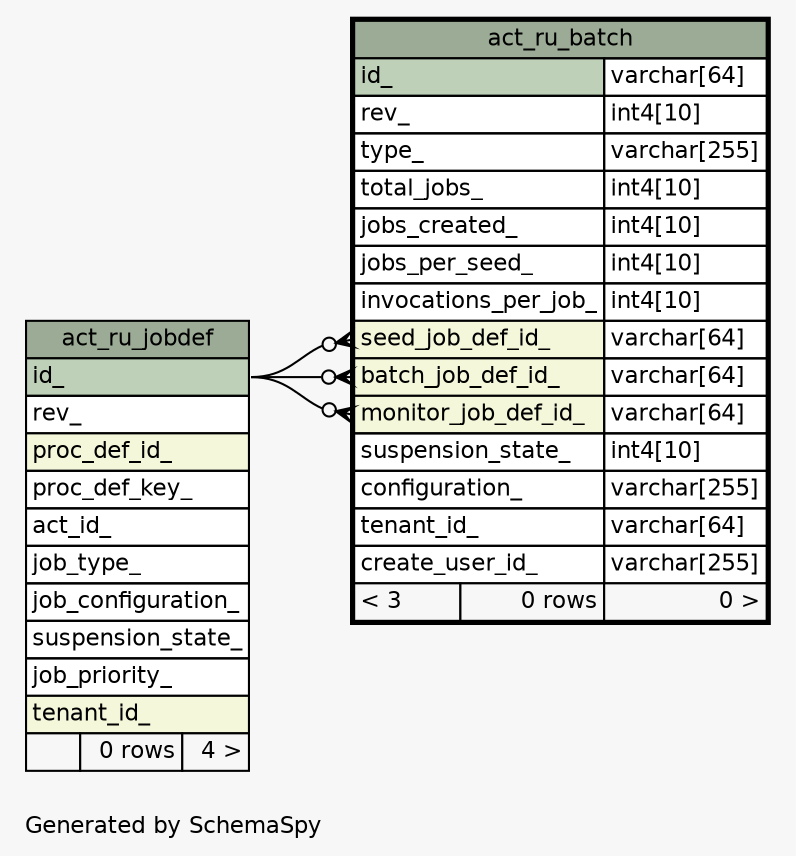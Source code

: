 // dot 2.43.0 on Linux 5.11.0-1022-azure
// SchemaSpy rev Unknown
digraph "oneDegreeRelationshipsDiagram" {
  graph [
    rankdir="RL"
    bgcolor="#f7f7f7"
    label="\nGenerated by SchemaSpy"
    labeljust="l"
    nodesep="0.18"
    ranksep="0.46"
    fontname="Helvetica"
    fontsize="11"
  ];
  node [
    fontname="Helvetica"
    fontsize="11"
    shape="plaintext"
  ];
  edge [
    arrowsize="0.8"
  ];
  "act_ru_batch":"batch_job_def_id_":w -> "act_ru_jobdef":"id_":e [arrowhead=none dir=back arrowtail=crowodot];
  "act_ru_batch":"monitor_job_def_id_":w -> "act_ru_jobdef":"id_":e [arrowhead=none dir=back arrowtail=crowodot];
  "act_ru_batch":"seed_job_def_id_":w -> "act_ru_jobdef":"id_":e [arrowhead=none dir=back arrowtail=crowodot];
  "act_ru_batch" [
    label=<
    <TABLE BORDER="2" CELLBORDER="1" CELLSPACING="0" BGCOLOR="#ffffff">
      <TR><TD COLSPAN="3" BGCOLOR="#9bab96" ALIGN="CENTER">act_ru_batch</TD></TR>
      <TR><TD PORT="id_" COLSPAN="2" BGCOLOR="#bed1b8" ALIGN="LEFT">id_</TD><TD PORT="id_.type" ALIGN="LEFT">varchar[64]</TD></TR>
      <TR><TD PORT="rev_" COLSPAN="2" ALIGN="LEFT">rev_</TD><TD PORT="rev_.type" ALIGN="LEFT">int4[10]</TD></TR>
      <TR><TD PORT="type_" COLSPAN="2" ALIGN="LEFT">type_</TD><TD PORT="type_.type" ALIGN="LEFT">varchar[255]</TD></TR>
      <TR><TD PORT="total_jobs_" COLSPAN="2" ALIGN="LEFT">total_jobs_</TD><TD PORT="total_jobs_.type" ALIGN="LEFT">int4[10]</TD></TR>
      <TR><TD PORT="jobs_created_" COLSPAN="2" ALIGN="LEFT">jobs_created_</TD><TD PORT="jobs_created_.type" ALIGN="LEFT">int4[10]</TD></TR>
      <TR><TD PORT="jobs_per_seed_" COLSPAN="2" ALIGN="LEFT">jobs_per_seed_</TD><TD PORT="jobs_per_seed_.type" ALIGN="LEFT">int4[10]</TD></TR>
      <TR><TD PORT="invocations_per_job_" COLSPAN="2" ALIGN="LEFT">invocations_per_job_</TD><TD PORT="invocations_per_job_.type" ALIGN="LEFT">int4[10]</TD></TR>
      <TR><TD PORT="seed_job_def_id_" COLSPAN="2" BGCOLOR="#f4f7da" ALIGN="LEFT">seed_job_def_id_</TD><TD PORT="seed_job_def_id_.type" ALIGN="LEFT">varchar[64]</TD></TR>
      <TR><TD PORT="batch_job_def_id_" COLSPAN="2" BGCOLOR="#f4f7da" ALIGN="LEFT">batch_job_def_id_</TD><TD PORT="batch_job_def_id_.type" ALIGN="LEFT">varchar[64]</TD></TR>
      <TR><TD PORT="monitor_job_def_id_" COLSPAN="2" BGCOLOR="#f4f7da" ALIGN="LEFT">monitor_job_def_id_</TD><TD PORT="monitor_job_def_id_.type" ALIGN="LEFT">varchar[64]</TD></TR>
      <TR><TD PORT="suspension_state_" COLSPAN="2" ALIGN="LEFT">suspension_state_</TD><TD PORT="suspension_state_.type" ALIGN="LEFT">int4[10]</TD></TR>
      <TR><TD PORT="configuration_" COLSPAN="2" ALIGN="LEFT">configuration_</TD><TD PORT="configuration_.type" ALIGN="LEFT">varchar[255]</TD></TR>
      <TR><TD PORT="tenant_id_" COLSPAN="2" ALIGN="LEFT">tenant_id_</TD><TD PORT="tenant_id_.type" ALIGN="LEFT">varchar[64]</TD></TR>
      <TR><TD PORT="create_user_id_" COLSPAN="2" ALIGN="LEFT">create_user_id_</TD><TD PORT="create_user_id_.type" ALIGN="LEFT">varchar[255]</TD></TR>
      <TR><TD ALIGN="LEFT" BGCOLOR="#f7f7f7">&lt; 3</TD><TD ALIGN="RIGHT" BGCOLOR="#f7f7f7">0 rows</TD><TD ALIGN="RIGHT" BGCOLOR="#f7f7f7">0 &gt;</TD></TR>
    </TABLE>>
    URL="act_ru_batch.html"
    tooltip="act_ru_batch"
  ];
  "act_ru_jobdef" [
    label=<
    <TABLE BORDER="0" CELLBORDER="1" CELLSPACING="0" BGCOLOR="#ffffff">
      <TR><TD COLSPAN="3" BGCOLOR="#9bab96" ALIGN="CENTER">act_ru_jobdef</TD></TR>
      <TR><TD PORT="id_" COLSPAN="3" BGCOLOR="#bed1b8" ALIGN="LEFT">id_</TD></TR>
      <TR><TD PORT="rev_" COLSPAN="3" ALIGN="LEFT">rev_</TD></TR>
      <TR><TD PORT="proc_def_id_" COLSPAN="3" BGCOLOR="#f4f7da" ALIGN="LEFT">proc_def_id_</TD></TR>
      <TR><TD PORT="proc_def_key_" COLSPAN="3" ALIGN="LEFT">proc_def_key_</TD></TR>
      <TR><TD PORT="act_id_" COLSPAN="3" ALIGN="LEFT">act_id_</TD></TR>
      <TR><TD PORT="job_type_" COLSPAN="3" ALIGN="LEFT">job_type_</TD></TR>
      <TR><TD PORT="job_configuration_" COLSPAN="3" ALIGN="LEFT">job_configuration_</TD></TR>
      <TR><TD PORT="suspension_state_" COLSPAN="3" ALIGN="LEFT">suspension_state_</TD></TR>
      <TR><TD PORT="job_priority_" COLSPAN="3" ALIGN="LEFT">job_priority_</TD></TR>
      <TR><TD PORT="tenant_id_" COLSPAN="3" BGCOLOR="#f4f7da" ALIGN="LEFT">tenant_id_</TD></TR>
      <TR><TD ALIGN="LEFT" BGCOLOR="#f7f7f7">  </TD><TD ALIGN="RIGHT" BGCOLOR="#f7f7f7">0 rows</TD><TD ALIGN="RIGHT" BGCOLOR="#f7f7f7">4 &gt;</TD></TR>
    </TABLE>>
    URL="act_ru_jobdef.html"
    tooltip="act_ru_jobdef"
  ];
}
